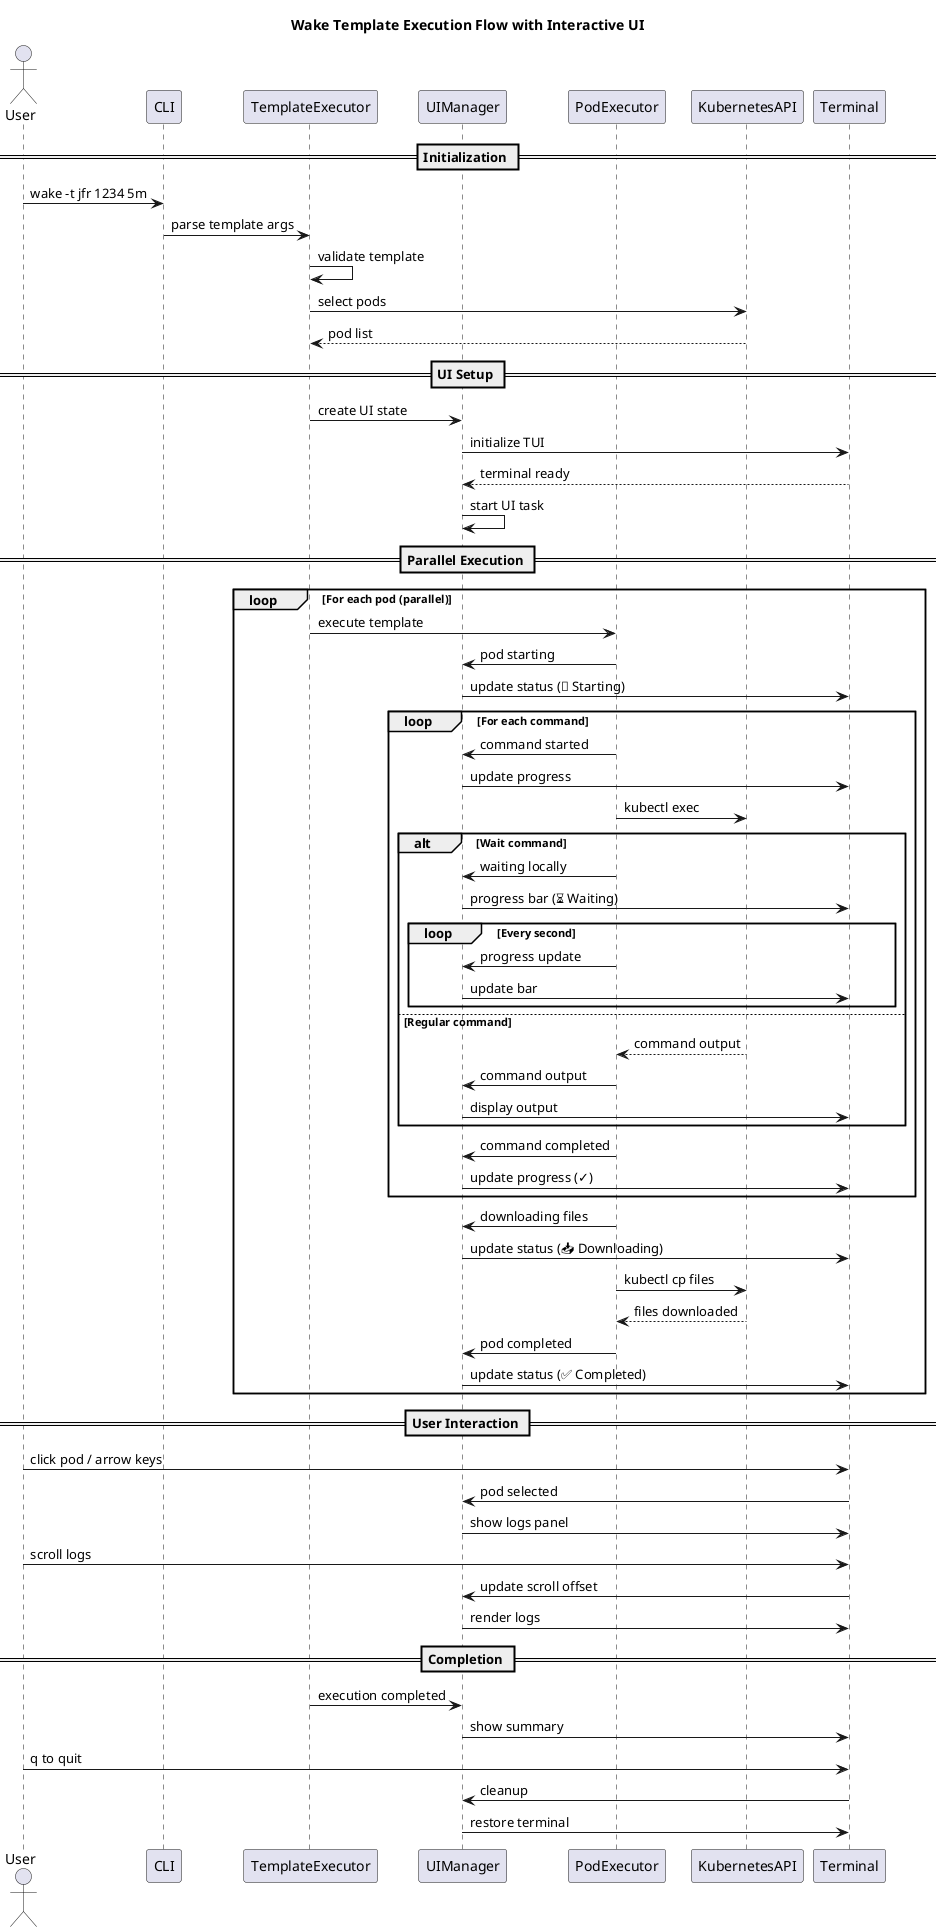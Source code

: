 @startuml template_execution_flow


title Wake Template Execution Flow with Interactive UI

actor User
participant CLI
participant TemplateExecutor
participant UIManager
participant PodExecutor
participant KubernetesAPI
participant Terminal

== Initialization ==
User -> CLI: wake -t jfr 1234 5m
CLI -> TemplateExecutor: parse template args
TemplateExecutor -> TemplateExecutor: validate template
TemplateExecutor -> KubernetesAPI: select pods
KubernetesAPI --> TemplateExecutor: pod list

== UI Setup ==
TemplateExecutor -> UIManager: create UI state
UIManager -> Terminal: initialize TUI
Terminal --> UIManager: terminal ready
UIManager -> UIManager: start UI task

== Parallel Execution ==
loop For each pod (parallel)
    TemplateExecutor -> PodExecutor: execute template
    PodExecutor -> UIManager: pod starting
    UIManager -> Terminal: update status (🔄 Starting)
    
    loop For each command
        PodExecutor -> UIManager: command started
        UIManager -> Terminal: update progress
        PodExecutor -> KubernetesAPI: kubectl exec
        
        alt Wait command
            PodExecutor -> UIManager: waiting locally
            UIManager -> Terminal: progress bar (⏳ Waiting)
            loop Every second
                PodExecutor -> UIManager: progress update
                UIManager -> Terminal: update bar
            end
        else Regular command
            KubernetesAPI --> PodExecutor: command output
            PodExecutor -> UIManager: command output
            UIManager -> Terminal: display output
        end
        
        PodExecutor -> UIManager: command completed
        UIManager -> Terminal: update progress (✓)
    end
    
    PodExecutor -> UIManager: downloading files
    UIManager -> Terminal: update status (📥 Downloading)
    PodExecutor -> KubernetesAPI: kubectl cp files
    KubernetesAPI --> PodExecutor: files downloaded
    
    PodExecutor -> UIManager: pod completed
    UIManager -> Terminal: update status (✅ Completed)
end

== User Interaction ==
User -> Terminal: click pod / arrow keys
Terminal -> UIManager: pod selected
UIManager -> Terminal: show logs panel

User -> Terminal: scroll logs
Terminal -> UIManager: update scroll offset
UIManager -> Terminal: render logs

== Completion ==
TemplateExecutor -> UIManager: execution completed
UIManager -> Terminal: show summary
User -> Terminal: q to quit
Terminal -> UIManager: cleanup
UIManager -> Terminal: restore terminal

@enduml